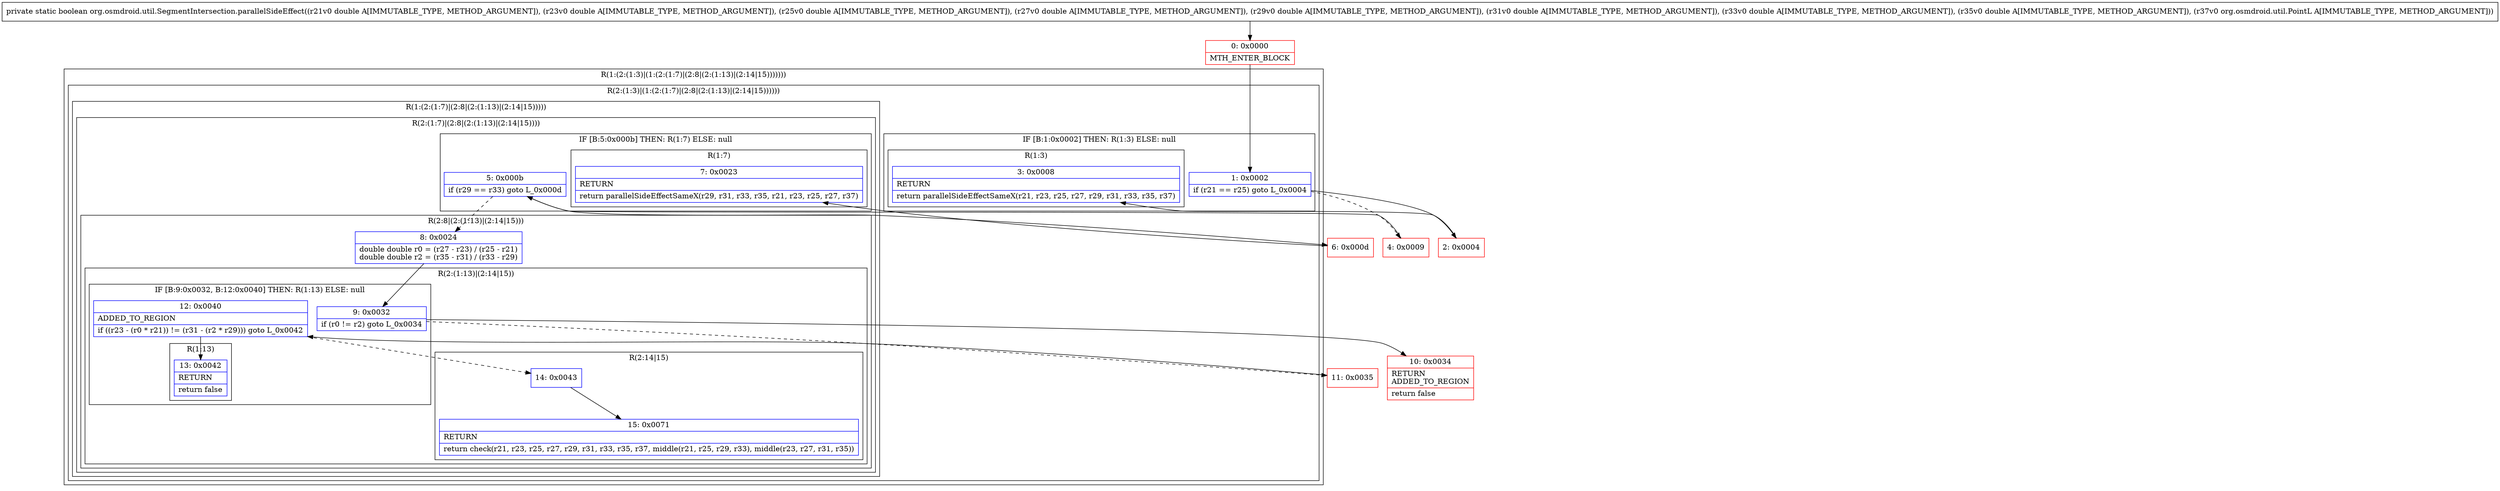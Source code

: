 digraph "CFG fororg.osmdroid.util.SegmentIntersection.parallelSideEffect(DDDDDDDDLorg\/osmdroid\/util\/PointL;)Z" {
subgraph cluster_Region_1135338005 {
label = "R(1:(2:(1:3)|(1:(2:(1:7)|(2:8|(2:(1:13)|(2:14|15)))))))";
node [shape=record,color=blue];
subgraph cluster_Region_815385883 {
label = "R(2:(1:3)|(1:(2:(1:7)|(2:8|(2:(1:13)|(2:14|15))))))";
node [shape=record,color=blue];
subgraph cluster_IfRegion_530854750 {
label = "IF [B:1:0x0002] THEN: R(1:3) ELSE: null";
node [shape=record,color=blue];
Node_1 [shape=record,label="{1\:\ 0x0002|if (r21 == r25) goto L_0x0004\l}"];
subgraph cluster_Region_1232221023 {
label = "R(1:3)";
node [shape=record,color=blue];
Node_3 [shape=record,label="{3\:\ 0x0008|RETURN\l|return parallelSideEffectSameX(r21, r23, r25, r27, r29, r31, r33, r35, r37)\l}"];
}
}
subgraph cluster_Region_1431685934 {
label = "R(1:(2:(1:7)|(2:8|(2:(1:13)|(2:14|15)))))";
node [shape=record,color=blue];
subgraph cluster_Region_727332234 {
label = "R(2:(1:7)|(2:8|(2:(1:13)|(2:14|15))))";
node [shape=record,color=blue];
subgraph cluster_IfRegion_358272380 {
label = "IF [B:5:0x000b] THEN: R(1:7) ELSE: null";
node [shape=record,color=blue];
Node_5 [shape=record,label="{5\:\ 0x000b|if (r29 == r33) goto L_0x000d\l}"];
subgraph cluster_Region_1298852931 {
label = "R(1:7)";
node [shape=record,color=blue];
Node_7 [shape=record,label="{7\:\ 0x0023|RETURN\l|return parallelSideEffectSameX(r29, r31, r33, r35, r21, r23, r25, r27, r37)\l}"];
}
}
subgraph cluster_Region_1861252112 {
label = "R(2:8|(2:(1:13)|(2:14|15)))";
node [shape=record,color=blue];
Node_8 [shape=record,label="{8\:\ 0x0024|double double r0 = (r27 \- r23) \/ (r25 \- r21)\ldouble double r2 = (r35 \- r31) \/ (r33 \- r29)\l}"];
subgraph cluster_Region_907887227 {
label = "R(2:(1:13)|(2:14|15))";
node [shape=record,color=blue];
subgraph cluster_IfRegion_1836903009 {
label = "IF [B:9:0x0032, B:12:0x0040] THEN: R(1:13) ELSE: null";
node [shape=record,color=blue];
Node_9 [shape=record,label="{9\:\ 0x0032|if (r0 != r2) goto L_0x0034\l}"];
Node_12 [shape=record,label="{12\:\ 0x0040|ADDED_TO_REGION\l|if ((r23 \- (r0 * r21)) != (r31 \- (r2 * r29))) goto L_0x0042\l}"];
subgraph cluster_Region_1276233559 {
label = "R(1:13)";
node [shape=record,color=blue];
Node_13 [shape=record,label="{13\:\ 0x0042|RETURN\l|return false\l}"];
}
}
subgraph cluster_Region_266588804 {
label = "R(2:14|15)";
node [shape=record,color=blue];
Node_14 [shape=record,label="{14\:\ 0x0043}"];
Node_15 [shape=record,label="{15\:\ 0x0071|RETURN\l|return check(r21, r23, r25, r27, r29, r31, r33, r35, r37, middle(r21, r25, r29, r33), middle(r23, r27, r31, r35))\l}"];
}
}
}
}
}
}
}
Node_0 [shape=record,color=red,label="{0\:\ 0x0000|MTH_ENTER_BLOCK\l}"];
Node_2 [shape=record,color=red,label="{2\:\ 0x0004}"];
Node_4 [shape=record,color=red,label="{4\:\ 0x0009}"];
Node_6 [shape=record,color=red,label="{6\:\ 0x000d}"];
Node_10 [shape=record,color=red,label="{10\:\ 0x0034|RETURN\lADDED_TO_REGION\l|return false\l}"];
Node_11 [shape=record,color=red,label="{11\:\ 0x0035}"];
MethodNode[shape=record,label="{private static boolean org.osmdroid.util.SegmentIntersection.parallelSideEffect((r21v0 double A[IMMUTABLE_TYPE, METHOD_ARGUMENT]), (r23v0 double A[IMMUTABLE_TYPE, METHOD_ARGUMENT]), (r25v0 double A[IMMUTABLE_TYPE, METHOD_ARGUMENT]), (r27v0 double A[IMMUTABLE_TYPE, METHOD_ARGUMENT]), (r29v0 double A[IMMUTABLE_TYPE, METHOD_ARGUMENT]), (r31v0 double A[IMMUTABLE_TYPE, METHOD_ARGUMENT]), (r33v0 double A[IMMUTABLE_TYPE, METHOD_ARGUMENT]), (r35v0 double A[IMMUTABLE_TYPE, METHOD_ARGUMENT]), (r37v0 org.osmdroid.util.PointL A[IMMUTABLE_TYPE, METHOD_ARGUMENT])) }"];
MethodNode -> Node_0;
Node_1 -> Node_2;
Node_1 -> Node_4[style=dashed];
Node_5 -> Node_6;
Node_5 -> Node_8[style=dashed];
Node_8 -> Node_9;
Node_9 -> Node_10;
Node_9 -> Node_11[style=dashed];
Node_12 -> Node_13;
Node_12 -> Node_14[style=dashed];
Node_14 -> Node_15;
Node_0 -> Node_1;
Node_2 -> Node_3;
Node_4 -> Node_5;
Node_6 -> Node_7;
Node_11 -> Node_12;
}


